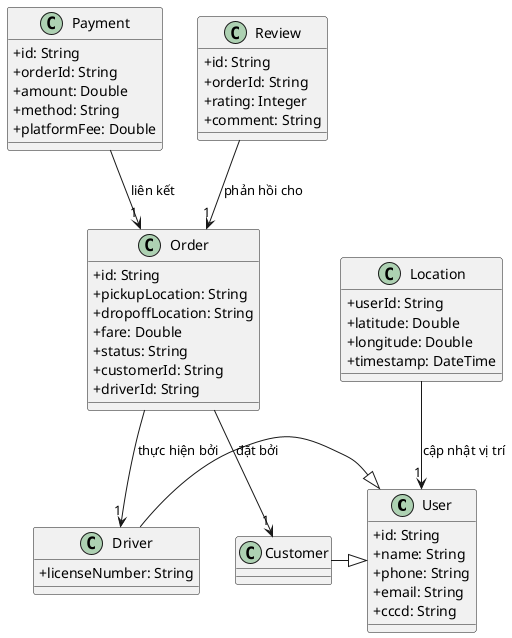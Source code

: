 @startuml diagram
skinparam classAttributeIconSize 0

' Các lớp chính
class User {
  +id: String
  +name: String
  +phone: String
  +email: String
  +cccd: String
}

class Customer {
  ' Kế thừa từ User
}

class Driver {
  +licenseNumber: String
}

class Order {
  +id: String
  +pickupLocation: String
  +dropoffLocation: String
  +fare: Double
  +status: String
  +customerId: String
  +driverId: String
}

class Location {
  +userId: String
  +latitude: Double
  +longitude: Double
  +timestamp: DateTime
}

class Payment {
  +id: String
  +orderId: String
  +amount: Double
  +method: String
  +platformFee: Double
}

class Review {
  +id: String
  +orderId: String
  +rating: Integer
  +comment: String
}

' Kế thừa
Customer -|> User
Driver -|> User

' Quan hệ giữa các lớp
Order --> "1" Customer : đặt bởi
Order --> "1" Driver : thực hiện bởi
Location --> "1" User : cập nhật vị trí
Payment --> "1" Order : liên kết
Review --> "1" Order : phản hồi cho

@enduml

